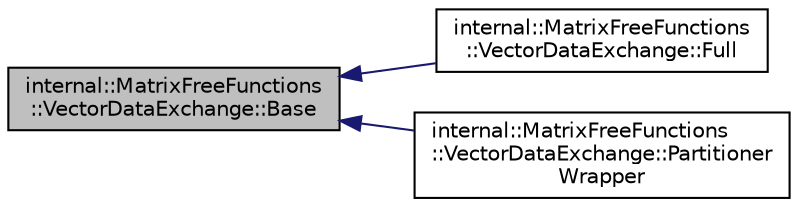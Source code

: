 digraph "internal::MatrixFreeFunctions::VectorDataExchange::Base"
{
 // LATEX_PDF_SIZE
  edge [fontname="Helvetica",fontsize="10",labelfontname="Helvetica",labelfontsize="10"];
  node [fontname="Helvetica",fontsize="10",shape=record];
  rankdir="LR";
  Node1 [label="internal::MatrixFreeFunctions\l::VectorDataExchange::Base",height=0.2,width=0.4,color="black", fillcolor="grey75", style="filled", fontcolor="black",tooltip=" "];
  Node1 -> Node2 [dir="back",color="midnightblue",fontsize="10",style="solid",fontname="Helvetica"];
  Node2 [label="internal::MatrixFreeFunctions\l::VectorDataExchange::Full",height=0.2,width=0.4,color="black", fillcolor="white", style="filled",URL="$classinternal_1_1MatrixFreeFunctions_1_1VectorDataExchange_1_1Full.html",tooltip=" "];
  Node1 -> Node3 [dir="back",color="midnightblue",fontsize="10",style="solid",fontname="Helvetica"];
  Node3 [label="internal::MatrixFreeFunctions\l::VectorDataExchange::Partitioner\lWrapper",height=0.2,width=0.4,color="black", fillcolor="white", style="filled",URL="$classinternal_1_1MatrixFreeFunctions_1_1VectorDataExchange_1_1PartitionerWrapper.html",tooltip=" "];
}
